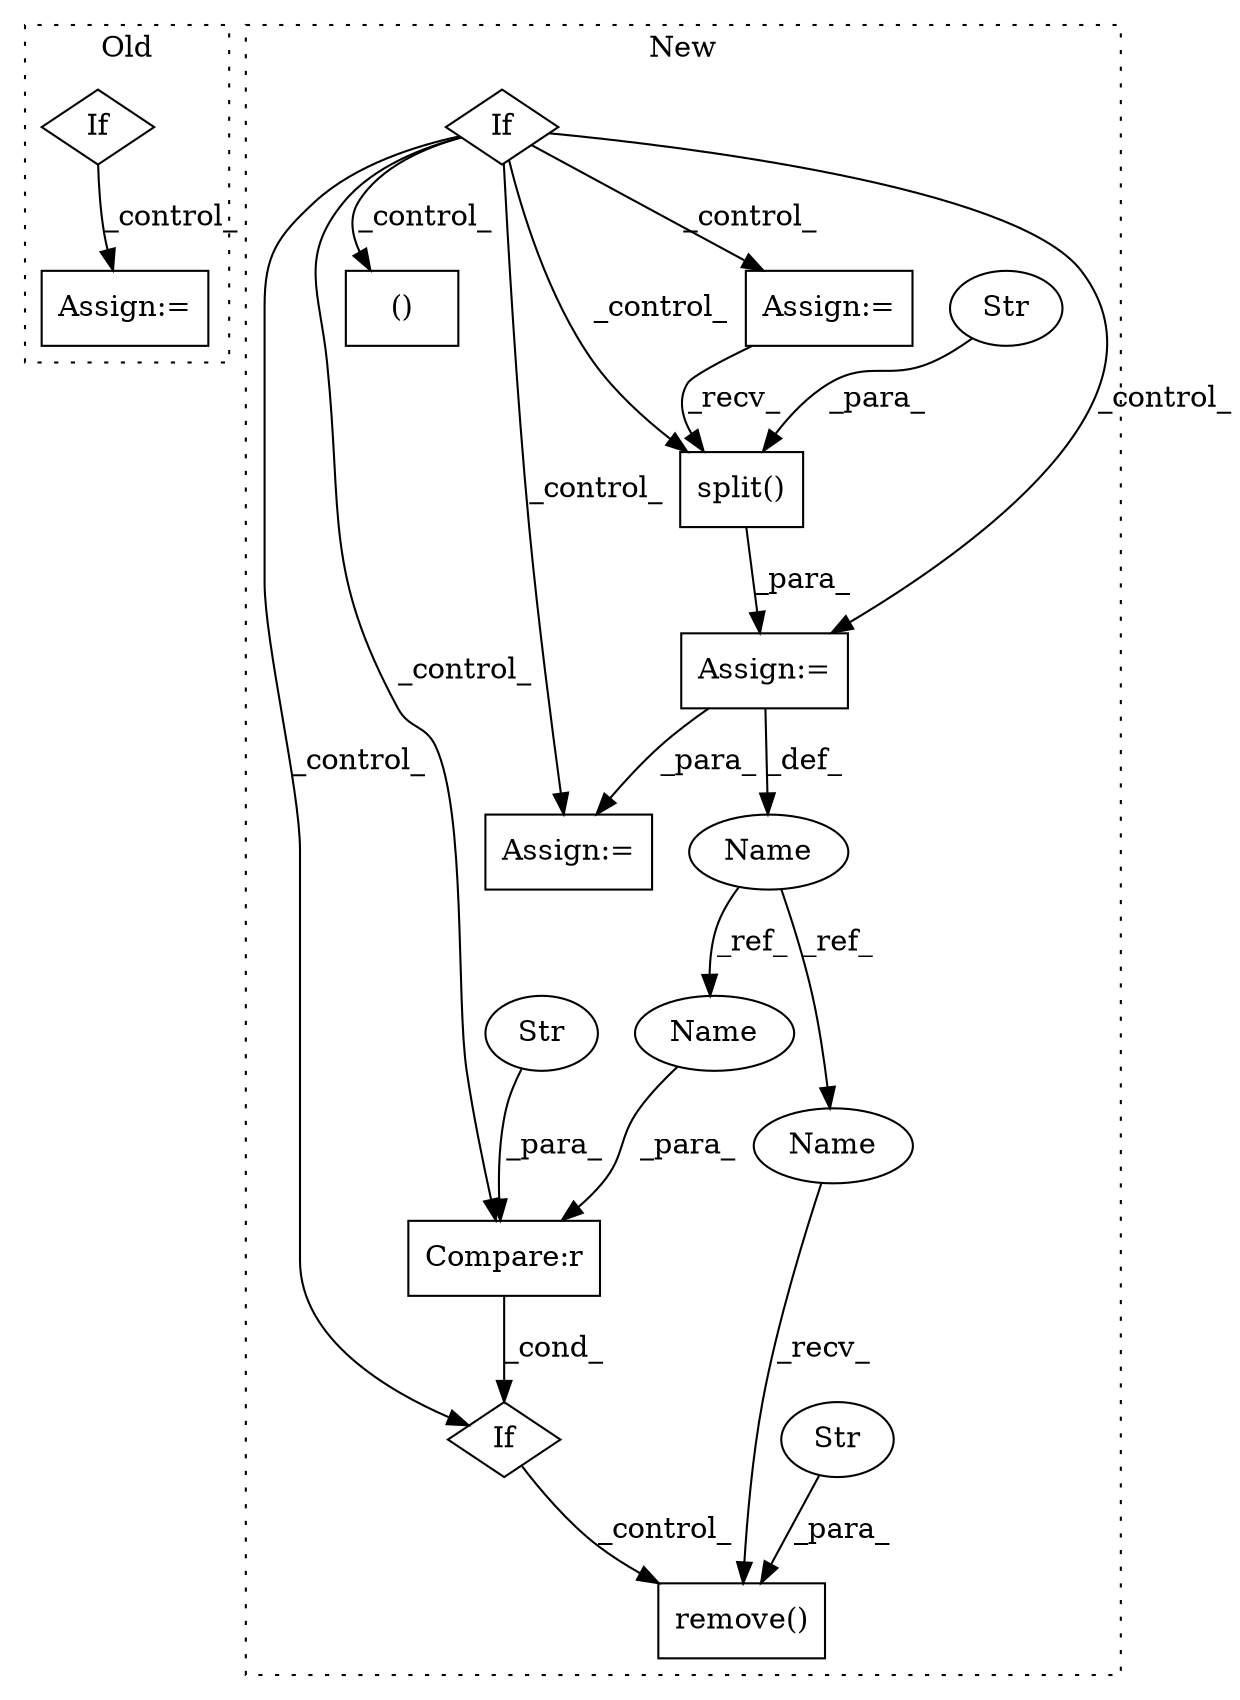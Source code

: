 digraph G {
subgraph cluster0 {
1 [label="If" a="96" s="3040" l="3" shape="diamond"];
4 [label="Assign:=" a="68" s="3298" l="4" shape="box"];
label = "Old";
style="dotted";
}
subgraph cluster1 {
2 [label="remove()" a="75" s="3712,3736" l="22,1" shape="box"];
3 [label="If" a="96" s="3059" l="3" shape="diamond"];
5 [label="Assign:=" a="68" s="3789" l="3" shape="box"];
6 [label="()" a="54" s="3778" l="10" shape="box"];
7 [label="Str" a="66" s="3734" l="2" shape="ellipse"];
8 [label="If" a="96" s="3663" l="3" shape="diamond"];
9 [label="Compare:r" a="40" s="3666" l="20" shape="box"];
10 [label="Str" a="66" s="3666" l="2" shape="ellipse"];
11 [label="split()" a="75" s="3476,3497" l="18,1" shape="box"];
12 [label="Str" a="66" s="3494" l="3" shape="ellipse"];
13 [label="Name" a="87" s="3584" l="14" shape="ellipse"];
14 [label="Assign:=" a="68" s="3286" l="3" shape="box"];
15 [label="Assign:=" a="68" s="3598" l="3" shape="box"];
16 [label="Name" a="87" s="3712" l="14" shape="ellipse"];
17 [label="Name" a="87" s="3672" l="14" shape="ellipse"];
label = "New";
style="dotted";
}
1 -> 4 [label="_control_"];
3 -> 5 [label="_control_"];
3 -> 11 [label="_control_"];
3 -> 14 [label="_control_"];
3 -> 15 [label="_control_"];
3 -> 9 [label="_control_"];
3 -> 6 [label="_control_"];
3 -> 8 [label="_control_"];
7 -> 2 [label="_para_"];
8 -> 2 [label="_control_"];
9 -> 8 [label="_cond_"];
10 -> 9 [label="_para_"];
11 -> 15 [label="_para_"];
12 -> 11 [label="_para_"];
13 -> 16 [label="_ref_"];
13 -> 17 [label="_ref_"];
14 -> 11 [label="_recv_"];
15 -> 5 [label="_para_"];
15 -> 13 [label="_def_"];
16 -> 2 [label="_recv_"];
17 -> 9 [label="_para_"];
}